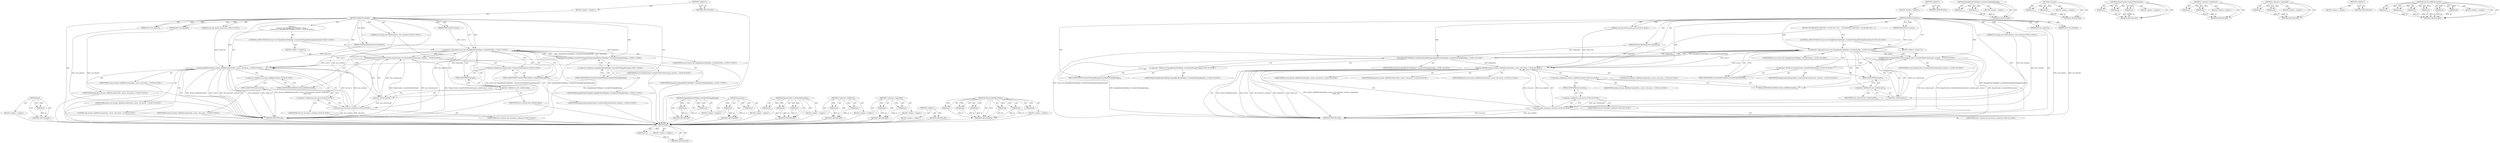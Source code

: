 digraph "chrome.AddWebContents" {
vulnerable_97 [label=<(METHOD,get)>];
vulnerable_98 [label=<(PARAM,p1)>];
vulnerable_99 [label=<(BLOCK,&lt;empty&gt;,&lt;empty&gt;)>];
vulnerable_100 [label=<(METHOD_RETURN,ANY)>];
vulnerable_6 [label=<(METHOD,&lt;global&gt;)<SUB>1</SUB>>];
vulnerable_7 [label=<(BLOCK,&lt;empty&gt;,&lt;empty&gt;)<SUB>1</SUB>>];
vulnerable_8 [label=<(METHOD,AddNewContents)<SUB>1</SUB>>];
vulnerable_9 [label=<(PARAM,WebContents* source)<SUB>1</SUB>>];
vulnerable_10 [label="<(PARAM,std::unique_ptr&lt;WebContents&gt; new_contents)<SUB>2</SUB>>"];
vulnerable_11 [label=<(PARAM,WindowOpenDisposition disposition)<SUB>3</SUB>>];
vulnerable_12 [label="<(PARAM,const gfx::Rect&amp; initial_rect)<SUB>4</SUB>>"];
vulnerable_13 [label=<(PARAM,bool user_gesture)<SUB>5</SUB>>];
vulnerable_14 [label=<(PARAM,bool* was_blocked)<SUB>6</SUB>>];
vulnerable_15 [label="<(BLOCK,{
   if (source &amp;&amp; PopupBlockerTabHelper::Consi...,{
   if (source &amp;&amp; PopupBlockerTabHelper::Consi...)<SUB>6</SUB>>"];
vulnerable_16 [label="<(CONTROL_STRUCTURE,IF,if (source &amp;&amp; PopupBlockerTabHelper::ConsiderForPopupBlocking(disposition)))<SUB>7</SUB>>"];
vulnerable_17 [label="<(&lt;operator&gt;.logicalAnd,source &amp;&amp; PopupBlockerTabHelper::ConsiderForPop...)<SUB>7</SUB>>"];
vulnerable_18 [label="<(IDENTIFIER,source,source &amp;&amp; PopupBlockerTabHelper::ConsiderForPop...)<SUB>7</SUB>>"];
vulnerable_19 [label="<(PopupBlockerTabHelper.ConsiderForPopupBlocking,PopupBlockerTabHelper::ConsiderForPopupBlocking...)<SUB>7</SUB>>"];
vulnerable_20 [label="<(&lt;operator&gt;.fieldAccess,PopupBlockerTabHelper::ConsiderForPopupBlocking)<SUB>7</SUB>>"];
vulnerable_21 [label="<(IDENTIFIER,PopupBlockerTabHelper,PopupBlockerTabHelper::ConsiderForPopupBlocking...)<SUB>7</SUB>>"];
vulnerable_22 [label=<(FIELD_IDENTIFIER,ConsiderForPopupBlocking,ConsiderForPopupBlocking)<SUB>7</SUB>>];
vulnerable_23 [label="<(IDENTIFIER,disposition,PopupBlockerTabHelper::ConsiderForPopupBlocking...)<SUB>7</SUB>>"];
vulnerable_24 [label=<(BLOCK,&lt;empty&gt;,&lt;empty&gt;)<SUB>8</SUB>>];
vulnerable_25 [label="<(PopupTracker.CreateForWebContents,PopupTracker::CreateForWebContents(new_contents...)<SUB>8</SUB>>"];
vulnerable_26 [label="<(&lt;operator&gt;.fieldAccess,PopupTracker::CreateForWebContents)<SUB>8</SUB>>"];
vulnerable_27 [label="<(IDENTIFIER,PopupTracker,PopupTracker::CreateForWebContents(new_contents...)<SUB>8</SUB>>"];
vulnerable_28 [label=<(FIELD_IDENTIFIER,CreateForWebContents,CreateForWebContents)<SUB>8</SUB>>];
vulnerable_29 [label=<(get,new_contents.get())<SUB>8</SUB>>];
vulnerable_30 [label=<(&lt;operator&gt;.fieldAccess,new_contents.get)<SUB>8</SUB>>];
vulnerable_31 [label=<(IDENTIFIER,new_contents,new_contents.get())<SUB>8</SUB>>];
vulnerable_32 [label=<(FIELD_IDENTIFIER,get,get)<SUB>8</SUB>>];
vulnerable_33 [label="<(IDENTIFIER,source,PopupTracker::CreateForWebContents(new_contents...)<SUB>8</SUB>>"];
vulnerable_34 [label="<(chrome.AddWebContents,chrome::AddWebContents(this, source, std::move(...)<SUB>9</SUB>>"];
vulnerable_35 [label="<(&lt;operator&gt;.fieldAccess,chrome::AddWebContents)<SUB>9</SUB>>"];
vulnerable_36 [label="<(IDENTIFIER,chrome,chrome::AddWebContents(this, source, std::move(...)<SUB>9</SUB>>"];
vulnerable_37 [label=<(FIELD_IDENTIFIER,AddWebContents,AddWebContents)<SUB>9</SUB>>];
vulnerable_38 [label="<(LITERAL,this,chrome::AddWebContents(this, source, std::move(...)<SUB>9</SUB>>"];
vulnerable_39 [label="<(IDENTIFIER,source,chrome::AddWebContents(this, source, std::move(...)<SUB>9</SUB>>"];
vulnerable_40 [label="<(std.move,std::move(new_contents))<SUB>9</SUB>>"];
vulnerable_41 [label="<(&lt;operator&gt;.fieldAccess,std::move)<SUB>9</SUB>>"];
vulnerable_42 [label="<(IDENTIFIER,std,std::move(new_contents))<SUB>9</SUB>>"];
vulnerable_43 [label=<(FIELD_IDENTIFIER,move,move)<SUB>9</SUB>>];
vulnerable_44 [label="<(IDENTIFIER,new_contents,std::move(new_contents))<SUB>9</SUB>>"];
vulnerable_45 [label="<(IDENTIFIER,disposition,chrome::AddWebContents(this, source, std::move(...)<SUB>9</SUB>>"];
vulnerable_46 [label="<(IDENTIFIER,initial_rect,chrome::AddWebContents(this, source, std::move(...)<SUB>10</SUB>>"];
vulnerable_47 [label=<(METHOD_RETURN,void)<SUB>1</SUB>>];
vulnerable_49 [label=<(METHOD_RETURN,ANY)<SUB>1</SUB>>];
vulnerable_81 [label=<(METHOD,PopupBlockerTabHelper.ConsiderForPopupBlocking)>];
vulnerable_82 [label=<(PARAM,p1)>];
vulnerable_83 [label=<(PARAM,p2)>];
vulnerable_84 [label=<(BLOCK,&lt;empty&gt;,&lt;empty&gt;)>];
vulnerable_85 [label=<(METHOD_RETURN,ANY)>];
vulnerable_110 [label=<(METHOD,std.move)>];
vulnerable_111 [label=<(PARAM,p1)>];
vulnerable_112 [label=<(PARAM,p2)>];
vulnerable_113 [label=<(BLOCK,&lt;empty&gt;,&lt;empty&gt;)>];
vulnerable_114 [label=<(METHOD_RETURN,ANY)>];
vulnerable_91 [label=<(METHOD,PopupTracker.CreateForWebContents)>];
vulnerable_92 [label=<(PARAM,p1)>];
vulnerable_93 [label=<(PARAM,p2)>];
vulnerable_94 [label=<(PARAM,p3)>];
vulnerable_95 [label=<(BLOCK,&lt;empty&gt;,&lt;empty&gt;)>];
vulnerable_96 [label=<(METHOD_RETURN,ANY)>];
vulnerable_86 [label=<(METHOD,&lt;operator&gt;.fieldAccess)>];
vulnerable_87 [label=<(PARAM,p1)>];
vulnerable_88 [label=<(PARAM,p2)>];
vulnerable_89 [label=<(BLOCK,&lt;empty&gt;,&lt;empty&gt;)>];
vulnerable_90 [label=<(METHOD_RETURN,ANY)>];
vulnerable_76 [label=<(METHOD,&lt;operator&gt;.logicalAnd)>];
vulnerable_77 [label=<(PARAM,p1)>];
vulnerable_78 [label=<(PARAM,p2)>];
vulnerable_79 [label=<(BLOCK,&lt;empty&gt;,&lt;empty&gt;)>];
vulnerable_80 [label=<(METHOD_RETURN,ANY)>];
vulnerable_70 [label=<(METHOD,&lt;global&gt;)<SUB>1</SUB>>];
vulnerable_71 [label=<(BLOCK,&lt;empty&gt;,&lt;empty&gt;)>];
vulnerable_72 [label=<(METHOD_RETURN,ANY)>];
vulnerable_101 [label=<(METHOD,chrome.AddWebContents)>];
vulnerable_102 [label=<(PARAM,p1)>];
vulnerable_103 [label=<(PARAM,p2)>];
vulnerable_104 [label=<(PARAM,p3)>];
vulnerable_105 [label=<(PARAM,p4)>];
vulnerable_106 [label=<(PARAM,p5)>];
vulnerable_107 [label=<(PARAM,p6)>];
vulnerable_108 [label=<(BLOCK,&lt;empty&gt;,&lt;empty&gt;)>];
vulnerable_109 [label=<(METHOD_RETURN,ANY)>];
fixed_97 [label=<(METHOD,get)>];
fixed_98 [label=<(PARAM,p1)>];
fixed_99 [label=<(BLOCK,&lt;empty&gt;,&lt;empty&gt;)>];
fixed_100 [label=<(METHOD_RETURN,ANY)>];
fixed_6 [label=<(METHOD,&lt;global&gt;)<SUB>1</SUB>>];
fixed_7 [label=<(BLOCK,&lt;empty&gt;,&lt;empty&gt;)<SUB>1</SUB>>];
fixed_8 [label=<(METHOD,AddNewContents)<SUB>1</SUB>>];
fixed_9 [label=<(PARAM,WebContents* source)<SUB>1</SUB>>];
fixed_10 [label="<(PARAM,std::unique_ptr&lt;WebContents&gt; new_contents)<SUB>2</SUB>>"];
fixed_11 [label=<(PARAM,WindowOpenDisposition disposition)<SUB>3</SUB>>];
fixed_12 [label="<(PARAM,const gfx::Rect&amp; initial_rect)<SUB>4</SUB>>"];
fixed_13 [label=<(PARAM,bool user_gesture)<SUB>5</SUB>>];
fixed_14 [label=<(PARAM,bool* was_blocked)<SUB>6</SUB>>];
fixed_15 [label=<(BLOCK,{
#if defined(OS_MACOSX)
  // On the Mac, the c...,{
#if defined(OS_MACOSX)
  // On the Mac, the c...)<SUB>6</SUB>>];
fixed_16 [label="<(CONTROL_STRUCTURE,IF,if (source &amp;&amp; PopupBlockerTabHelper::ConsiderForPopupBlocking(disposition)))<SUB>18</SUB>>"];
fixed_17 [label="<(&lt;operator&gt;.logicalAnd,source &amp;&amp; PopupBlockerTabHelper::ConsiderForPop...)<SUB>18</SUB>>"];
fixed_18 [label="<(IDENTIFIER,source,source &amp;&amp; PopupBlockerTabHelper::ConsiderForPop...)<SUB>18</SUB>>"];
fixed_19 [label="<(PopupBlockerTabHelper.ConsiderForPopupBlocking,PopupBlockerTabHelper::ConsiderForPopupBlocking...)<SUB>18</SUB>>"];
fixed_20 [label="<(&lt;operator&gt;.fieldAccess,PopupBlockerTabHelper::ConsiderForPopupBlocking)<SUB>18</SUB>>"];
fixed_21 [label="<(IDENTIFIER,PopupBlockerTabHelper,PopupBlockerTabHelper::ConsiderForPopupBlocking...)<SUB>18</SUB>>"];
fixed_22 [label=<(FIELD_IDENTIFIER,ConsiderForPopupBlocking,ConsiderForPopupBlocking)<SUB>18</SUB>>];
fixed_23 [label="<(IDENTIFIER,disposition,PopupBlockerTabHelper::ConsiderForPopupBlocking...)<SUB>18</SUB>>"];
fixed_24 [label=<(BLOCK,&lt;empty&gt;,&lt;empty&gt;)<SUB>19</SUB>>];
fixed_25 [label="<(PopupTracker.CreateForWebContents,PopupTracker::CreateForWebContents(new_contents...)<SUB>19</SUB>>"];
fixed_26 [label="<(&lt;operator&gt;.fieldAccess,PopupTracker::CreateForWebContents)<SUB>19</SUB>>"];
fixed_27 [label="<(IDENTIFIER,PopupTracker,PopupTracker::CreateForWebContents(new_contents...)<SUB>19</SUB>>"];
fixed_28 [label=<(FIELD_IDENTIFIER,CreateForWebContents,CreateForWebContents)<SUB>19</SUB>>];
fixed_29 [label=<(get,new_contents.get())<SUB>19</SUB>>];
fixed_30 [label=<(&lt;operator&gt;.fieldAccess,new_contents.get)<SUB>19</SUB>>];
fixed_31 [label=<(IDENTIFIER,new_contents,new_contents.get())<SUB>19</SUB>>];
fixed_32 [label=<(FIELD_IDENTIFIER,get,get)<SUB>19</SUB>>];
fixed_33 [label="<(IDENTIFIER,source,PopupTracker::CreateForWebContents(new_contents...)<SUB>19</SUB>>"];
fixed_34 [label="<(chrome.AddWebContents,chrome::AddWebContents(this, source, std::move(...)<SUB>20</SUB>>"];
fixed_35 [label="<(&lt;operator&gt;.fieldAccess,chrome::AddWebContents)<SUB>20</SUB>>"];
fixed_36 [label="<(IDENTIFIER,chrome,chrome::AddWebContents(this, source, std::move(...)<SUB>20</SUB>>"];
fixed_37 [label=<(FIELD_IDENTIFIER,AddWebContents,AddWebContents)<SUB>20</SUB>>];
fixed_38 [label="<(LITERAL,this,chrome::AddWebContents(this, source, std::move(...)<SUB>20</SUB>>"];
fixed_39 [label="<(IDENTIFIER,source,chrome::AddWebContents(this, source, std::move(...)<SUB>20</SUB>>"];
fixed_40 [label="<(std.move,std::move(new_contents))<SUB>20</SUB>>"];
fixed_41 [label="<(&lt;operator&gt;.fieldAccess,std::move)<SUB>20</SUB>>"];
fixed_42 [label="<(IDENTIFIER,std,std::move(new_contents))<SUB>20</SUB>>"];
fixed_43 [label=<(FIELD_IDENTIFIER,move,move)<SUB>20</SUB>>];
fixed_44 [label="<(IDENTIFIER,new_contents,std::move(new_contents))<SUB>20</SUB>>"];
fixed_45 [label="<(IDENTIFIER,disposition,chrome::AddWebContents(this, source, std::move(...)<SUB>20</SUB>>"];
fixed_46 [label="<(IDENTIFIER,initial_rect,chrome::AddWebContents(this, source, std::move(...)<SUB>21</SUB>>"];
fixed_47 [label=<(METHOD_RETURN,void)<SUB>1</SUB>>];
fixed_49 [label=<(METHOD_RETURN,ANY)<SUB>1</SUB>>];
fixed_81 [label=<(METHOD,PopupBlockerTabHelper.ConsiderForPopupBlocking)>];
fixed_82 [label=<(PARAM,p1)>];
fixed_83 [label=<(PARAM,p2)>];
fixed_84 [label=<(BLOCK,&lt;empty&gt;,&lt;empty&gt;)>];
fixed_85 [label=<(METHOD_RETURN,ANY)>];
fixed_110 [label=<(METHOD,std.move)>];
fixed_111 [label=<(PARAM,p1)>];
fixed_112 [label=<(PARAM,p2)>];
fixed_113 [label=<(BLOCK,&lt;empty&gt;,&lt;empty&gt;)>];
fixed_114 [label=<(METHOD_RETURN,ANY)>];
fixed_91 [label=<(METHOD,PopupTracker.CreateForWebContents)>];
fixed_92 [label=<(PARAM,p1)>];
fixed_93 [label=<(PARAM,p2)>];
fixed_94 [label=<(PARAM,p3)>];
fixed_95 [label=<(BLOCK,&lt;empty&gt;,&lt;empty&gt;)>];
fixed_96 [label=<(METHOD_RETURN,ANY)>];
fixed_86 [label=<(METHOD,&lt;operator&gt;.fieldAccess)>];
fixed_87 [label=<(PARAM,p1)>];
fixed_88 [label=<(PARAM,p2)>];
fixed_89 [label=<(BLOCK,&lt;empty&gt;,&lt;empty&gt;)>];
fixed_90 [label=<(METHOD_RETURN,ANY)>];
fixed_76 [label=<(METHOD,&lt;operator&gt;.logicalAnd)>];
fixed_77 [label=<(PARAM,p1)>];
fixed_78 [label=<(PARAM,p2)>];
fixed_79 [label=<(BLOCK,&lt;empty&gt;,&lt;empty&gt;)>];
fixed_80 [label=<(METHOD_RETURN,ANY)>];
fixed_70 [label=<(METHOD,&lt;global&gt;)<SUB>1</SUB>>];
fixed_71 [label=<(BLOCK,&lt;empty&gt;,&lt;empty&gt;)>];
fixed_72 [label=<(METHOD_RETURN,ANY)>];
fixed_101 [label=<(METHOD,chrome.AddWebContents)>];
fixed_102 [label=<(PARAM,p1)>];
fixed_103 [label=<(PARAM,p2)>];
fixed_104 [label=<(PARAM,p3)>];
fixed_105 [label=<(PARAM,p4)>];
fixed_106 [label=<(PARAM,p5)>];
fixed_107 [label=<(PARAM,p6)>];
fixed_108 [label=<(BLOCK,&lt;empty&gt;,&lt;empty&gt;)>];
fixed_109 [label=<(METHOD_RETURN,ANY)>];
vulnerable_97 -> vulnerable_98  [key=0, label="AST: "];
vulnerable_97 -> vulnerable_98  [key=1, label="DDG: "];
vulnerable_97 -> vulnerable_99  [key=0, label="AST: "];
vulnerable_97 -> vulnerable_100  [key=0, label="AST: "];
vulnerable_97 -> vulnerable_100  [key=1, label="CFG: "];
vulnerable_98 -> vulnerable_100  [key=0, label="DDG: p1"];
vulnerable_99 -> fixed_97  [key=0];
vulnerable_100 -> fixed_97  [key=0];
vulnerable_6 -> vulnerable_7  [key=0, label="AST: "];
vulnerable_6 -> vulnerable_49  [key=0, label="AST: "];
vulnerable_6 -> vulnerable_49  [key=1, label="CFG: "];
vulnerable_7 -> vulnerable_8  [key=0, label="AST: "];
vulnerable_8 -> vulnerable_9  [key=0, label="AST: "];
vulnerable_8 -> vulnerable_9  [key=1, label="DDG: "];
vulnerable_8 -> vulnerable_10  [key=0, label="AST: "];
vulnerable_8 -> vulnerable_10  [key=1, label="DDG: "];
vulnerable_8 -> vulnerable_11  [key=0, label="AST: "];
vulnerable_8 -> vulnerable_11  [key=1, label="DDG: "];
vulnerable_8 -> vulnerable_12  [key=0, label="AST: "];
vulnerable_8 -> vulnerable_12  [key=1, label="DDG: "];
vulnerable_8 -> vulnerable_13  [key=0, label="AST: "];
vulnerable_8 -> vulnerable_13  [key=1, label="DDG: "];
vulnerable_8 -> vulnerable_14  [key=0, label="AST: "];
vulnerable_8 -> vulnerable_14  [key=1, label="DDG: "];
vulnerable_8 -> vulnerable_15  [key=0, label="AST: "];
vulnerable_8 -> vulnerable_47  [key=0, label="AST: "];
vulnerable_8 -> vulnerable_17  [key=0, label="CFG: "];
vulnerable_8 -> vulnerable_17  [key=1, label="DDG: "];
vulnerable_8 -> vulnerable_22  [key=0, label="CFG: "];
vulnerable_8 -> vulnerable_34  [key=0, label="DDG: "];
vulnerable_8 -> vulnerable_40  [key=0, label="DDG: "];
vulnerable_8 -> vulnerable_19  [key=0, label="DDG: "];
vulnerable_8 -> vulnerable_25  [key=0, label="DDG: "];
vulnerable_9 -> vulnerable_17  [key=0, label="DDG: source"];
vulnerable_10 -> vulnerable_40  [key=0, label="DDG: new_contents"];
vulnerable_10 -> vulnerable_29  [key=0, label="DDG: new_contents"];
vulnerable_11 -> vulnerable_34  [key=0, label="DDG: disposition"];
vulnerable_11 -> vulnerable_19  [key=0, label="DDG: disposition"];
vulnerable_12 -> vulnerable_34  [key=0, label="DDG: initial_rect"];
vulnerable_13 -> vulnerable_47  [key=0, label="DDG: user_gesture"];
vulnerable_14 -> vulnerable_47  [key=0, label="DDG: was_blocked"];
vulnerable_15 -> vulnerable_16  [key=0, label="AST: "];
vulnerable_15 -> vulnerable_34  [key=0, label="AST: "];
vulnerable_16 -> vulnerable_17  [key=0, label="AST: "];
vulnerable_16 -> vulnerable_24  [key=0, label="AST: "];
vulnerable_17 -> vulnerable_18  [key=0, label="AST: "];
vulnerable_17 -> vulnerable_19  [key=0, label="AST: "];
vulnerable_17 -> vulnerable_28  [key=0, label="CFG: "];
vulnerable_17 -> vulnerable_28  [key=1, label="CDG: "];
vulnerable_17 -> vulnerable_37  [key=0, label="CFG: "];
vulnerable_17 -> vulnerable_47  [key=0, label="DDG: PopupBlockerTabHelper::ConsiderForPopupBlocking(disposition)"];
vulnerable_17 -> vulnerable_47  [key=1, label="DDG: source &amp;&amp; PopupBlockerTabHelper::ConsiderForPopupBlocking(disposition)"];
vulnerable_17 -> vulnerable_34  [key=0, label="DDG: source"];
vulnerable_17 -> vulnerable_25  [key=0, label="DDG: source"];
vulnerable_17 -> vulnerable_25  [key=1, label="CDG: "];
vulnerable_17 -> vulnerable_30  [key=0, label="CDG: "];
vulnerable_17 -> vulnerable_29  [key=0, label="CDG: "];
vulnerable_17 -> vulnerable_32  [key=0, label="CDG: "];
vulnerable_17 -> vulnerable_26  [key=0, label="CDG: "];
vulnerable_18 -> fixed_97  [key=0];
vulnerable_19 -> vulnerable_20  [key=0, label="AST: "];
vulnerable_19 -> vulnerable_23  [key=0, label="AST: "];
vulnerable_19 -> vulnerable_17  [key=0, label="CFG: "];
vulnerable_19 -> vulnerable_17  [key=1, label="DDG: PopupBlockerTabHelper::ConsiderForPopupBlocking"];
vulnerable_19 -> vulnerable_17  [key=2, label="DDG: disposition"];
vulnerable_19 -> vulnerable_47  [key=0, label="DDG: PopupBlockerTabHelper::ConsiderForPopupBlocking"];
vulnerable_19 -> vulnerable_34  [key=0, label="DDG: disposition"];
vulnerable_20 -> vulnerable_21  [key=0, label="AST: "];
vulnerable_20 -> vulnerable_22  [key=0, label="AST: "];
vulnerable_20 -> vulnerable_19  [key=0, label="CFG: "];
vulnerable_21 -> fixed_97  [key=0];
vulnerable_22 -> vulnerable_20  [key=0, label="CFG: "];
vulnerable_23 -> fixed_97  [key=0];
vulnerable_24 -> vulnerable_25  [key=0, label="AST: "];
vulnerable_25 -> vulnerable_26  [key=0, label="AST: "];
vulnerable_25 -> vulnerable_29  [key=0, label="AST: "];
vulnerable_25 -> vulnerable_33  [key=0, label="AST: "];
vulnerable_25 -> vulnerable_37  [key=0, label="CFG: "];
vulnerable_25 -> vulnerable_47  [key=0, label="DDG: PopupTracker::CreateForWebContents"];
vulnerable_25 -> vulnerable_47  [key=1, label="DDG: new_contents.get()"];
vulnerable_25 -> vulnerable_47  [key=2, label="DDG: PopupTracker::CreateForWebContents(new_contents.get(), source)"];
vulnerable_25 -> vulnerable_34  [key=0, label="DDG: source"];
vulnerable_26 -> vulnerable_27  [key=0, label="AST: "];
vulnerable_26 -> vulnerable_28  [key=0, label="AST: "];
vulnerable_26 -> vulnerable_32  [key=0, label="CFG: "];
vulnerable_27 -> fixed_97  [key=0];
vulnerable_28 -> vulnerable_26  [key=0, label="CFG: "];
vulnerable_29 -> vulnerable_30  [key=0, label="AST: "];
vulnerable_29 -> vulnerable_25  [key=0, label="CFG: "];
vulnerable_29 -> vulnerable_25  [key=1, label="DDG: new_contents.get"];
vulnerable_29 -> vulnerable_40  [key=0, label="DDG: new_contents.get"];
vulnerable_30 -> vulnerable_31  [key=0, label="AST: "];
vulnerable_30 -> vulnerable_32  [key=0, label="AST: "];
vulnerable_30 -> vulnerable_29  [key=0, label="CFG: "];
vulnerable_31 -> fixed_97  [key=0];
vulnerable_32 -> vulnerable_30  [key=0, label="CFG: "];
vulnerable_33 -> fixed_97  [key=0];
vulnerable_34 -> vulnerable_35  [key=0, label="AST: "];
vulnerable_34 -> vulnerable_38  [key=0, label="AST: "];
vulnerable_34 -> vulnerable_39  [key=0, label="AST: "];
vulnerable_34 -> vulnerable_40  [key=0, label="AST: "];
vulnerable_34 -> vulnerable_45  [key=0, label="AST: "];
vulnerable_34 -> vulnerable_46  [key=0, label="AST: "];
vulnerable_34 -> vulnerable_47  [key=0, label="CFG: "];
vulnerable_34 -> vulnerable_47  [key=1, label="DDG: chrome::AddWebContents"];
vulnerable_34 -> vulnerable_47  [key=2, label="DDG: source"];
vulnerable_34 -> vulnerable_47  [key=3, label="DDG: std::move(new_contents)"];
vulnerable_34 -> vulnerable_47  [key=4, label="DDG: disposition"];
vulnerable_34 -> vulnerable_47  [key=5, label="DDG: initial_rect"];
vulnerable_34 -> vulnerable_47  [key=6, label="DDG: chrome::AddWebContents(this, source, std::move(new_contents), disposition,
                         initial_rect)"];
vulnerable_35 -> vulnerable_36  [key=0, label="AST: "];
vulnerable_35 -> vulnerable_37  [key=0, label="AST: "];
vulnerable_35 -> vulnerable_43  [key=0, label="CFG: "];
vulnerable_36 -> fixed_97  [key=0];
vulnerable_37 -> vulnerable_35  [key=0, label="CFG: "];
vulnerable_38 -> fixed_97  [key=0];
vulnerable_39 -> fixed_97  [key=0];
vulnerable_40 -> vulnerable_41  [key=0, label="AST: "];
vulnerable_40 -> vulnerable_44  [key=0, label="AST: "];
vulnerable_40 -> vulnerable_34  [key=0, label="CFG: "];
vulnerable_40 -> vulnerable_34  [key=1, label="DDG: std::move"];
vulnerable_40 -> vulnerable_34  [key=2, label="DDG: new_contents"];
vulnerable_40 -> vulnerable_47  [key=0, label="DDG: std::move"];
vulnerable_40 -> vulnerable_47  [key=1, label="DDG: new_contents"];
vulnerable_41 -> vulnerable_42  [key=0, label="AST: "];
vulnerable_41 -> vulnerable_43  [key=0, label="AST: "];
vulnerable_41 -> vulnerable_40  [key=0, label="CFG: "];
vulnerable_42 -> fixed_97  [key=0];
vulnerable_43 -> vulnerable_41  [key=0, label="CFG: "];
vulnerable_44 -> fixed_97  [key=0];
vulnerable_45 -> fixed_97  [key=0];
vulnerable_46 -> fixed_97  [key=0];
vulnerable_47 -> fixed_97  [key=0];
vulnerable_49 -> fixed_97  [key=0];
vulnerable_81 -> vulnerable_82  [key=0, label="AST: "];
vulnerable_81 -> vulnerable_82  [key=1, label="DDG: "];
vulnerable_81 -> vulnerable_84  [key=0, label="AST: "];
vulnerable_81 -> vulnerable_83  [key=0, label="AST: "];
vulnerable_81 -> vulnerable_83  [key=1, label="DDG: "];
vulnerable_81 -> vulnerable_85  [key=0, label="AST: "];
vulnerable_81 -> vulnerable_85  [key=1, label="CFG: "];
vulnerable_82 -> vulnerable_85  [key=0, label="DDG: p1"];
vulnerable_83 -> vulnerable_85  [key=0, label="DDG: p2"];
vulnerable_84 -> fixed_97  [key=0];
vulnerable_85 -> fixed_97  [key=0];
vulnerable_110 -> vulnerable_111  [key=0, label="AST: "];
vulnerable_110 -> vulnerable_111  [key=1, label="DDG: "];
vulnerable_110 -> vulnerable_113  [key=0, label="AST: "];
vulnerable_110 -> vulnerable_112  [key=0, label="AST: "];
vulnerable_110 -> vulnerable_112  [key=1, label="DDG: "];
vulnerable_110 -> vulnerable_114  [key=0, label="AST: "];
vulnerable_110 -> vulnerable_114  [key=1, label="CFG: "];
vulnerable_111 -> vulnerable_114  [key=0, label="DDG: p1"];
vulnerable_112 -> vulnerable_114  [key=0, label="DDG: p2"];
vulnerable_113 -> fixed_97  [key=0];
vulnerable_114 -> fixed_97  [key=0];
vulnerable_91 -> vulnerable_92  [key=0, label="AST: "];
vulnerable_91 -> vulnerable_92  [key=1, label="DDG: "];
vulnerable_91 -> vulnerable_95  [key=0, label="AST: "];
vulnerable_91 -> vulnerable_93  [key=0, label="AST: "];
vulnerable_91 -> vulnerable_93  [key=1, label="DDG: "];
vulnerable_91 -> vulnerable_96  [key=0, label="AST: "];
vulnerable_91 -> vulnerable_96  [key=1, label="CFG: "];
vulnerable_91 -> vulnerable_94  [key=0, label="AST: "];
vulnerable_91 -> vulnerable_94  [key=1, label="DDG: "];
vulnerable_92 -> vulnerable_96  [key=0, label="DDG: p1"];
vulnerable_93 -> vulnerable_96  [key=0, label="DDG: p2"];
vulnerable_94 -> vulnerable_96  [key=0, label="DDG: p3"];
vulnerable_95 -> fixed_97  [key=0];
vulnerable_96 -> fixed_97  [key=0];
vulnerable_86 -> vulnerable_87  [key=0, label="AST: "];
vulnerable_86 -> vulnerable_87  [key=1, label="DDG: "];
vulnerable_86 -> vulnerable_89  [key=0, label="AST: "];
vulnerable_86 -> vulnerable_88  [key=0, label="AST: "];
vulnerable_86 -> vulnerable_88  [key=1, label="DDG: "];
vulnerable_86 -> vulnerable_90  [key=0, label="AST: "];
vulnerable_86 -> vulnerable_90  [key=1, label="CFG: "];
vulnerable_87 -> vulnerable_90  [key=0, label="DDG: p1"];
vulnerable_88 -> vulnerable_90  [key=0, label="DDG: p2"];
vulnerable_89 -> fixed_97  [key=0];
vulnerable_90 -> fixed_97  [key=0];
vulnerable_76 -> vulnerable_77  [key=0, label="AST: "];
vulnerable_76 -> vulnerable_77  [key=1, label="DDG: "];
vulnerable_76 -> vulnerable_79  [key=0, label="AST: "];
vulnerable_76 -> vulnerable_78  [key=0, label="AST: "];
vulnerable_76 -> vulnerable_78  [key=1, label="DDG: "];
vulnerable_76 -> vulnerable_80  [key=0, label="AST: "];
vulnerable_76 -> vulnerable_80  [key=1, label="CFG: "];
vulnerable_77 -> vulnerable_80  [key=0, label="DDG: p1"];
vulnerable_78 -> vulnerable_80  [key=0, label="DDG: p2"];
vulnerable_79 -> fixed_97  [key=0];
vulnerable_80 -> fixed_97  [key=0];
vulnerable_70 -> vulnerable_71  [key=0, label="AST: "];
vulnerable_70 -> vulnerable_72  [key=0, label="AST: "];
vulnerable_70 -> vulnerable_72  [key=1, label="CFG: "];
vulnerable_71 -> fixed_97  [key=0];
vulnerable_72 -> fixed_97  [key=0];
vulnerable_101 -> vulnerable_102  [key=0, label="AST: "];
vulnerable_101 -> vulnerable_102  [key=1, label="DDG: "];
vulnerable_101 -> vulnerable_108  [key=0, label="AST: "];
vulnerable_101 -> vulnerable_103  [key=0, label="AST: "];
vulnerable_101 -> vulnerable_103  [key=1, label="DDG: "];
vulnerable_101 -> vulnerable_109  [key=0, label="AST: "];
vulnerable_101 -> vulnerable_109  [key=1, label="CFG: "];
vulnerable_101 -> vulnerable_104  [key=0, label="AST: "];
vulnerable_101 -> vulnerable_104  [key=1, label="DDG: "];
vulnerable_101 -> vulnerable_105  [key=0, label="AST: "];
vulnerable_101 -> vulnerable_105  [key=1, label="DDG: "];
vulnerable_101 -> vulnerable_106  [key=0, label="AST: "];
vulnerable_101 -> vulnerable_106  [key=1, label="DDG: "];
vulnerable_101 -> vulnerable_107  [key=0, label="AST: "];
vulnerable_101 -> vulnerable_107  [key=1, label="DDG: "];
vulnerable_102 -> vulnerable_109  [key=0, label="DDG: p1"];
vulnerable_103 -> vulnerable_109  [key=0, label="DDG: p2"];
vulnerable_104 -> vulnerable_109  [key=0, label="DDG: p3"];
vulnerable_105 -> vulnerable_109  [key=0, label="DDG: p4"];
vulnerable_106 -> vulnerable_109  [key=0, label="DDG: p5"];
vulnerable_107 -> vulnerable_109  [key=0, label="DDG: p6"];
vulnerable_108 -> fixed_97  [key=0];
vulnerable_109 -> fixed_97  [key=0];
fixed_97 -> fixed_98  [key=0, label="AST: "];
fixed_97 -> fixed_98  [key=1, label="DDG: "];
fixed_97 -> fixed_99  [key=0, label="AST: "];
fixed_97 -> fixed_100  [key=0, label="AST: "];
fixed_97 -> fixed_100  [key=1, label="CFG: "];
fixed_98 -> fixed_100  [key=0, label="DDG: p1"];
fixed_6 -> fixed_7  [key=0, label="AST: "];
fixed_6 -> fixed_49  [key=0, label="AST: "];
fixed_6 -> fixed_49  [key=1, label="CFG: "];
fixed_7 -> fixed_8  [key=0, label="AST: "];
fixed_8 -> fixed_9  [key=0, label="AST: "];
fixed_8 -> fixed_9  [key=1, label="DDG: "];
fixed_8 -> fixed_10  [key=0, label="AST: "];
fixed_8 -> fixed_10  [key=1, label="DDG: "];
fixed_8 -> fixed_11  [key=0, label="AST: "];
fixed_8 -> fixed_11  [key=1, label="DDG: "];
fixed_8 -> fixed_12  [key=0, label="AST: "];
fixed_8 -> fixed_12  [key=1, label="DDG: "];
fixed_8 -> fixed_13  [key=0, label="AST: "];
fixed_8 -> fixed_13  [key=1, label="DDG: "];
fixed_8 -> fixed_14  [key=0, label="AST: "];
fixed_8 -> fixed_14  [key=1, label="DDG: "];
fixed_8 -> fixed_15  [key=0, label="AST: "];
fixed_8 -> fixed_47  [key=0, label="AST: "];
fixed_8 -> fixed_17  [key=0, label="CFG: "];
fixed_8 -> fixed_17  [key=1, label="DDG: "];
fixed_8 -> fixed_22  [key=0, label="CFG: "];
fixed_8 -> fixed_34  [key=0, label="DDG: "];
fixed_8 -> fixed_40  [key=0, label="DDG: "];
fixed_8 -> fixed_19  [key=0, label="DDG: "];
fixed_8 -> fixed_25  [key=0, label="DDG: "];
fixed_9 -> fixed_17  [key=0, label="DDG: source"];
fixed_10 -> fixed_40  [key=0, label="DDG: new_contents"];
fixed_10 -> fixed_29  [key=0, label="DDG: new_contents"];
fixed_11 -> fixed_34  [key=0, label="DDG: disposition"];
fixed_11 -> fixed_19  [key=0, label="DDG: disposition"];
fixed_12 -> fixed_34  [key=0, label="DDG: initial_rect"];
fixed_13 -> fixed_47  [key=0, label="DDG: user_gesture"];
fixed_14 -> fixed_47  [key=0, label="DDG: was_blocked"];
fixed_15 -> fixed_16  [key=0, label="AST: "];
fixed_15 -> fixed_34  [key=0, label="AST: "];
fixed_16 -> fixed_17  [key=0, label="AST: "];
fixed_16 -> fixed_24  [key=0, label="AST: "];
fixed_17 -> fixed_18  [key=0, label="AST: "];
fixed_17 -> fixed_19  [key=0, label="AST: "];
fixed_17 -> fixed_28  [key=0, label="CFG: "];
fixed_17 -> fixed_28  [key=1, label="CDG: "];
fixed_17 -> fixed_37  [key=0, label="CFG: "];
fixed_17 -> fixed_47  [key=0, label="DDG: PopupBlockerTabHelper::ConsiderForPopupBlocking(disposition)"];
fixed_17 -> fixed_47  [key=1, label="DDG: source &amp;&amp; PopupBlockerTabHelper::ConsiderForPopupBlocking(disposition)"];
fixed_17 -> fixed_34  [key=0, label="DDG: source"];
fixed_17 -> fixed_25  [key=0, label="DDG: source"];
fixed_17 -> fixed_25  [key=1, label="CDG: "];
fixed_17 -> fixed_30  [key=0, label="CDG: "];
fixed_17 -> fixed_29  [key=0, label="CDG: "];
fixed_17 -> fixed_32  [key=0, label="CDG: "];
fixed_17 -> fixed_26  [key=0, label="CDG: "];
fixed_19 -> fixed_20  [key=0, label="AST: "];
fixed_19 -> fixed_23  [key=0, label="AST: "];
fixed_19 -> fixed_17  [key=0, label="CFG: "];
fixed_19 -> fixed_17  [key=1, label="DDG: PopupBlockerTabHelper::ConsiderForPopupBlocking"];
fixed_19 -> fixed_17  [key=2, label="DDG: disposition"];
fixed_19 -> fixed_47  [key=0, label="DDG: PopupBlockerTabHelper::ConsiderForPopupBlocking"];
fixed_19 -> fixed_34  [key=0, label="DDG: disposition"];
fixed_20 -> fixed_21  [key=0, label="AST: "];
fixed_20 -> fixed_22  [key=0, label="AST: "];
fixed_20 -> fixed_19  [key=0, label="CFG: "];
fixed_22 -> fixed_20  [key=0, label="CFG: "];
fixed_24 -> fixed_25  [key=0, label="AST: "];
fixed_25 -> fixed_26  [key=0, label="AST: "];
fixed_25 -> fixed_29  [key=0, label="AST: "];
fixed_25 -> fixed_33  [key=0, label="AST: "];
fixed_25 -> fixed_37  [key=0, label="CFG: "];
fixed_25 -> fixed_47  [key=0, label="DDG: PopupTracker::CreateForWebContents"];
fixed_25 -> fixed_47  [key=1, label="DDG: new_contents.get()"];
fixed_25 -> fixed_47  [key=2, label="DDG: PopupTracker::CreateForWebContents(new_contents.get(), source)"];
fixed_25 -> fixed_34  [key=0, label="DDG: source"];
fixed_26 -> fixed_27  [key=0, label="AST: "];
fixed_26 -> fixed_28  [key=0, label="AST: "];
fixed_26 -> fixed_32  [key=0, label="CFG: "];
fixed_28 -> fixed_26  [key=0, label="CFG: "];
fixed_29 -> fixed_30  [key=0, label="AST: "];
fixed_29 -> fixed_25  [key=0, label="CFG: "];
fixed_29 -> fixed_25  [key=1, label="DDG: new_contents.get"];
fixed_29 -> fixed_40  [key=0, label="DDG: new_contents.get"];
fixed_30 -> fixed_31  [key=0, label="AST: "];
fixed_30 -> fixed_32  [key=0, label="AST: "];
fixed_30 -> fixed_29  [key=0, label="CFG: "];
fixed_32 -> fixed_30  [key=0, label="CFG: "];
fixed_34 -> fixed_35  [key=0, label="AST: "];
fixed_34 -> fixed_38  [key=0, label="AST: "];
fixed_34 -> fixed_39  [key=0, label="AST: "];
fixed_34 -> fixed_40  [key=0, label="AST: "];
fixed_34 -> fixed_45  [key=0, label="AST: "];
fixed_34 -> fixed_46  [key=0, label="AST: "];
fixed_34 -> fixed_47  [key=0, label="CFG: "];
fixed_34 -> fixed_47  [key=1, label="DDG: chrome::AddWebContents"];
fixed_34 -> fixed_47  [key=2, label="DDG: source"];
fixed_34 -> fixed_47  [key=3, label="DDG: std::move(new_contents)"];
fixed_34 -> fixed_47  [key=4, label="DDG: disposition"];
fixed_34 -> fixed_47  [key=5, label="DDG: initial_rect"];
fixed_34 -> fixed_47  [key=6, label="DDG: chrome::AddWebContents(this, source, std::move(new_contents), disposition,
                         initial_rect)"];
fixed_35 -> fixed_36  [key=0, label="AST: "];
fixed_35 -> fixed_37  [key=0, label="AST: "];
fixed_35 -> fixed_43  [key=0, label="CFG: "];
fixed_37 -> fixed_35  [key=0, label="CFG: "];
fixed_40 -> fixed_41  [key=0, label="AST: "];
fixed_40 -> fixed_44  [key=0, label="AST: "];
fixed_40 -> fixed_34  [key=0, label="CFG: "];
fixed_40 -> fixed_34  [key=1, label="DDG: std::move"];
fixed_40 -> fixed_34  [key=2, label="DDG: new_contents"];
fixed_40 -> fixed_47  [key=0, label="DDG: std::move"];
fixed_40 -> fixed_47  [key=1, label="DDG: new_contents"];
fixed_41 -> fixed_42  [key=0, label="AST: "];
fixed_41 -> fixed_43  [key=0, label="AST: "];
fixed_41 -> fixed_40  [key=0, label="CFG: "];
fixed_43 -> fixed_41  [key=0, label="CFG: "];
fixed_81 -> fixed_82  [key=0, label="AST: "];
fixed_81 -> fixed_82  [key=1, label="DDG: "];
fixed_81 -> fixed_84  [key=0, label="AST: "];
fixed_81 -> fixed_83  [key=0, label="AST: "];
fixed_81 -> fixed_83  [key=1, label="DDG: "];
fixed_81 -> fixed_85  [key=0, label="AST: "];
fixed_81 -> fixed_85  [key=1, label="CFG: "];
fixed_82 -> fixed_85  [key=0, label="DDG: p1"];
fixed_83 -> fixed_85  [key=0, label="DDG: p2"];
fixed_110 -> fixed_111  [key=0, label="AST: "];
fixed_110 -> fixed_111  [key=1, label="DDG: "];
fixed_110 -> fixed_113  [key=0, label="AST: "];
fixed_110 -> fixed_112  [key=0, label="AST: "];
fixed_110 -> fixed_112  [key=1, label="DDG: "];
fixed_110 -> fixed_114  [key=0, label="AST: "];
fixed_110 -> fixed_114  [key=1, label="CFG: "];
fixed_111 -> fixed_114  [key=0, label="DDG: p1"];
fixed_112 -> fixed_114  [key=0, label="DDG: p2"];
fixed_91 -> fixed_92  [key=0, label="AST: "];
fixed_91 -> fixed_92  [key=1, label="DDG: "];
fixed_91 -> fixed_95  [key=0, label="AST: "];
fixed_91 -> fixed_93  [key=0, label="AST: "];
fixed_91 -> fixed_93  [key=1, label="DDG: "];
fixed_91 -> fixed_96  [key=0, label="AST: "];
fixed_91 -> fixed_96  [key=1, label="CFG: "];
fixed_91 -> fixed_94  [key=0, label="AST: "];
fixed_91 -> fixed_94  [key=1, label="DDG: "];
fixed_92 -> fixed_96  [key=0, label="DDG: p1"];
fixed_93 -> fixed_96  [key=0, label="DDG: p2"];
fixed_94 -> fixed_96  [key=0, label="DDG: p3"];
fixed_86 -> fixed_87  [key=0, label="AST: "];
fixed_86 -> fixed_87  [key=1, label="DDG: "];
fixed_86 -> fixed_89  [key=0, label="AST: "];
fixed_86 -> fixed_88  [key=0, label="AST: "];
fixed_86 -> fixed_88  [key=1, label="DDG: "];
fixed_86 -> fixed_90  [key=0, label="AST: "];
fixed_86 -> fixed_90  [key=1, label="CFG: "];
fixed_87 -> fixed_90  [key=0, label="DDG: p1"];
fixed_88 -> fixed_90  [key=0, label="DDG: p2"];
fixed_76 -> fixed_77  [key=0, label="AST: "];
fixed_76 -> fixed_77  [key=1, label="DDG: "];
fixed_76 -> fixed_79  [key=0, label="AST: "];
fixed_76 -> fixed_78  [key=0, label="AST: "];
fixed_76 -> fixed_78  [key=1, label="DDG: "];
fixed_76 -> fixed_80  [key=0, label="AST: "];
fixed_76 -> fixed_80  [key=1, label="CFG: "];
fixed_77 -> fixed_80  [key=0, label="DDG: p1"];
fixed_78 -> fixed_80  [key=0, label="DDG: p2"];
fixed_70 -> fixed_71  [key=0, label="AST: "];
fixed_70 -> fixed_72  [key=0, label="AST: "];
fixed_70 -> fixed_72  [key=1, label="CFG: "];
fixed_101 -> fixed_102  [key=0, label="AST: "];
fixed_101 -> fixed_102  [key=1, label="DDG: "];
fixed_101 -> fixed_108  [key=0, label="AST: "];
fixed_101 -> fixed_103  [key=0, label="AST: "];
fixed_101 -> fixed_103  [key=1, label="DDG: "];
fixed_101 -> fixed_109  [key=0, label="AST: "];
fixed_101 -> fixed_109  [key=1, label="CFG: "];
fixed_101 -> fixed_104  [key=0, label="AST: "];
fixed_101 -> fixed_104  [key=1, label="DDG: "];
fixed_101 -> fixed_105  [key=0, label="AST: "];
fixed_101 -> fixed_105  [key=1, label="DDG: "];
fixed_101 -> fixed_106  [key=0, label="AST: "];
fixed_101 -> fixed_106  [key=1, label="DDG: "];
fixed_101 -> fixed_107  [key=0, label="AST: "];
fixed_101 -> fixed_107  [key=1, label="DDG: "];
fixed_102 -> fixed_109  [key=0, label="DDG: p1"];
fixed_103 -> fixed_109  [key=0, label="DDG: p2"];
fixed_104 -> fixed_109  [key=0, label="DDG: p3"];
fixed_105 -> fixed_109  [key=0, label="DDG: p4"];
fixed_106 -> fixed_109  [key=0, label="DDG: p5"];
fixed_107 -> fixed_109  [key=0, label="DDG: p6"];
}
